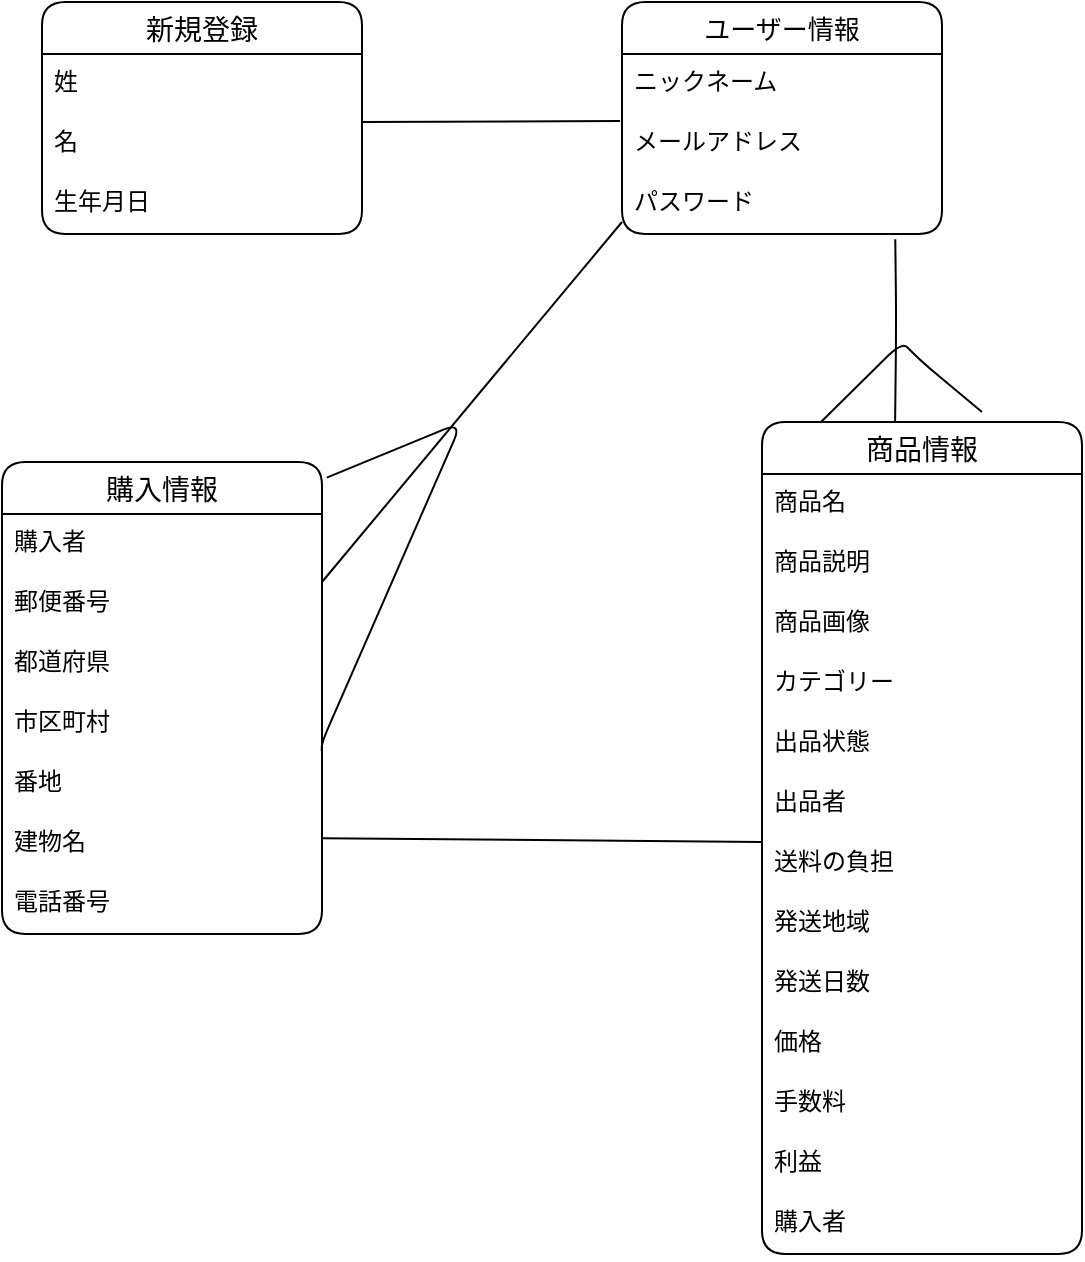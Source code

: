 <mxfile>
    <diagram id="9h7hrKx_j7E5iAnFVkUH" name="ページ1">
        <mxGraphModel dx="798" dy="503" grid="1" gridSize="10" guides="1" tooltips="1" connect="1" arrows="1" fold="1" page="1" pageScale="1" pageWidth="827" pageHeight="1169" math="0" shadow="0">
            <root>
                <mxCell id="0"/>
                <mxCell id="1" parent="0"/>
                <mxCell id="28" value="ユーザー情報" style="swimlane;fontStyle=0;childLayout=stackLayout;horizontal=1;startSize=26;horizontalStack=0;resizeParent=1;resizeParentMax=0;resizeLast=0;collapsible=1;marginBottom=0;align=center;fontSize=13;hachureGap=4;fontFamily=Architects Daughter;fontSource=https%3A%2F%2Ffonts.googleapis.com%2Fcss%3Ffamily%3DArchitects%2BDaughter;rounded=1;" parent="1" vertex="1">
                    <mxGeometry x="510" y="20" width="160" height="116" as="geometry">
                        <mxRectangle x="390" y="340" width="120" height="30" as="alternateBounds"/>
                    </mxGeometry>
                </mxCell>
                <mxCell id="29" value="ニックネーム " style="text;strokeColor=none;fillColor=none;spacingLeft=4;spacingRight=4;overflow=hidden;rotatable=0;points=[[0,0.5],[1,0.5]];portConstraint=eastwest;fontSize=12;hachureGap=4;fontFamily=Architects Daughter;fontSource=https%3A%2F%2Ffonts.googleapis.com%2Fcss%3Ffamily%3DArchitects%2BDaughter;rounded=1;" parent="28" vertex="1">
                    <mxGeometry y="26" width="160" height="30" as="geometry"/>
                </mxCell>
                <mxCell id="30" value="メールアドレス" style="text;strokeColor=none;fillColor=none;spacingLeft=4;spacingRight=4;overflow=hidden;rotatable=0;points=[[0,0.5],[1,0.5]];portConstraint=eastwest;fontSize=12;hachureGap=4;fontFamily=Architects Daughter;fontSource=https%3A%2F%2Ffonts.googleapis.com%2Fcss%3Ffamily%3DArchitects%2BDaughter;rounded=1;" parent="28" vertex="1">
                    <mxGeometry y="56" width="160" height="30" as="geometry"/>
                </mxCell>
                <mxCell id="31" value="パスワード" style="text;strokeColor=none;fillColor=none;spacingLeft=4;spacingRight=4;overflow=hidden;rotatable=0;points=[[0,0.5],[1,0.5]];portConstraint=eastwest;fontSize=12;hachureGap=4;fontFamily=Architects Daughter;fontSource=https%3A%2F%2Ffonts.googleapis.com%2Fcss%3Ffamily%3DArchitects%2BDaughter;rounded=1;" parent="28" vertex="1">
                    <mxGeometry y="86" width="160" height="30" as="geometry"/>
                </mxCell>
                <mxCell id="69" value="新規登録" style="swimlane;fontStyle=0;childLayout=stackLayout;horizontal=1;startSize=26;horizontalStack=0;resizeParent=1;resizeParentMax=0;resizeLast=0;collapsible=1;marginBottom=0;align=center;fontSize=14;rounded=1;" vertex="1" parent="1">
                    <mxGeometry x="220" y="20" width="160" height="116" as="geometry"/>
                </mxCell>
                <mxCell id="70" value="姓" style="text;strokeColor=none;fillColor=none;spacingLeft=4;spacingRight=4;overflow=hidden;rotatable=0;points=[[0,0.5],[1,0.5]];portConstraint=eastwest;fontSize=12;rounded=1;" vertex="1" parent="69">
                    <mxGeometry y="26" width="160" height="30" as="geometry"/>
                </mxCell>
                <mxCell id="71" value="名" style="text;strokeColor=none;fillColor=none;spacingLeft=4;spacingRight=4;overflow=hidden;rotatable=0;points=[[0,0.5],[1,0.5]];portConstraint=eastwest;fontSize=12;rounded=1;" vertex="1" parent="69">
                    <mxGeometry y="56" width="160" height="30" as="geometry"/>
                </mxCell>
                <mxCell id="72" value="生年月日" style="text;strokeColor=none;fillColor=none;spacingLeft=4;spacingRight=4;overflow=hidden;rotatable=0;points=[[0,0.5],[1,0.5]];portConstraint=eastwest;fontSize=12;rounded=1;" vertex="1" parent="69">
                    <mxGeometry y="86" width="160" height="30" as="geometry"/>
                </mxCell>
                <mxCell id="79" value="商品情報" style="swimlane;fontStyle=0;childLayout=stackLayout;horizontal=1;startSize=26;horizontalStack=0;resizeParent=1;resizeParentMax=0;resizeLast=0;collapsible=1;marginBottom=0;align=center;fontSize=14;rounded=1;" vertex="1" parent="1">
                    <mxGeometry x="580" y="230" width="160" height="416" as="geometry"/>
                </mxCell>
                <mxCell id="80" value="商品名" style="text;strokeColor=none;fillColor=none;spacingLeft=4;spacingRight=4;overflow=hidden;rotatable=0;points=[[0,0.5],[1,0.5]];portConstraint=eastwest;fontSize=12;rounded=1;" vertex="1" parent="79">
                    <mxGeometry y="26" width="160" height="30" as="geometry"/>
                </mxCell>
                <mxCell id="84" value="商品説明" style="text;strokeColor=none;fillColor=none;spacingLeft=4;spacingRight=4;overflow=hidden;rotatable=0;points=[[0,0.5],[1,0.5]];portConstraint=eastwest;fontSize=12;rounded=1;" vertex="1" parent="79">
                    <mxGeometry y="56" width="160" height="30" as="geometry"/>
                </mxCell>
                <mxCell id="92" value="商品画像" style="text;strokeColor=none;fillColor=none;spacingLeft=4;spacingRight=4;overflow=hidden;rotatable=0;points=[[0,0.5],[1,0.5]];portConstraint=eastwest;fontSize=12;rounded=1;" vertex="1" parent="79">
                    <mxGeometry y="86" width="160" height="30" as="geometry"/>
                </mxCell>
                <mxCell id="81" value="カテゴリー" style="text;strokeColor=none;fillColor=none;spacingLeft=4;spacingRight=4;overflow=hidden;rotatable=0;points=[[0,0.5],[1,0.5]];portConstraint=eastwest;fontSize=12;rounded=1;" vertex="1" parent="79">
                    <mxGeometry y="116" width="160" height="30" as="geometry"/>
                </mxCell>
                <mxCell id="82" value="出品状態" style="text;strokeColor=none;fillColor=none;spacingLeft=4;spacingRight=4;overflow=hidden;rotatable=0;points=[[0,0.5],[1,0.5]];portConstraint=eastwest;fontSize=12;rounded=1;" vertex="1" parent="79">
                    <mxGeometry y="146" width="160" height="30" as="geometry"/>
                </mxCell>
                <mxCell id="85" value="出品者" style="text;strokeColor=none;fillColor=none;spacingLeft=4;spacingRight=4;overflow=hidden;rotatable=0;points=[[0,0.5],[1,0.5]];portConstraint=eastwest;fontSize=12;rounded=1;" vertex="1" parent="79">
                    <mxGeometry y="176" width="160" height="30" as="geometry"/>
                </mxCell>
                <mxCell id="83" value="送料の負担" style="text;strokeColor=none;fillColor=none;spacingLeft=4;spacingRight=4;overflow=hidden;rotatable=0;points=[[0,0.5],[1,0.5]];portConstraint=eastwest;fontSize=12;rounded=1;" vertex="1" parent="79">
                    <mxGeometry y="206" width="160" height="30" as="geometry"/>
                </mxCell>
                <mxCell id="86" value="発送地域" style="text;strokeColor=none;fillColor=none;spacingLeft=4;spacingRight=4;overflow=hidden;rotatable=0;points=[[0,0.5],[1,0.5]];portConstraint=eastwest;fontSize=12;rounded=1;" vertex="1" parent="79">
                    <mxGeometry y="236" width="160" height="30" as="geometry"/>
                </mxCell>
                <mxCell id="87" value="発送日数" style="text;strokeColor=none;fillColor=none;spacingLeft=4;spacingRight=4;overflow=hidden;rotatable=0;points=[[0,0.5],[1,0.5]];portConstraint=eastwest;fontSize=12;rounded=1;" vertex="1" parent="79">
                    <mxGeometry y="266" width="160" height="30" as="geometry"/>
                </mxCell>
                <mxCell id="88" value="価格" style="text;strokeColor=none;fillColor=none;spacingLeft=4;spacingRight=4;overflow=hidden;rotatable=0;points=[[0,0.5],[1,0.5]];portConstraint=eastwest;fontSize=12;rounded=1;" vertex="1" parent="79">
                    <mxGeometry y="296" width="160" height="30" as="geometry"/>
                </mxCell>
                <mxCell id="90" value="手数料" style="text;strokeColor=none;fillColor=none;spacingLeft=4;spacingRight=4;overflow=hidden;rotatable=0;points=[[0,0.5],[1,0.5]];portConstraint=eastwest;fontSize=12;rounded=1;" vertex="1" parent="79">
                    <mxGeometry y="326" width="160" height="30" as="geometry"/>
                </mxCell>
                <mxCell id="91" value="利益" style="text;strokeColor=none;fillColor=none;spacingLeft=4;spacingRight=4;overflow=hidden;rotatable=0;points=[[0,0.5],[1,0.5]];portConstraint=eastwest;fontSize=12;rounded=1;" vertex="1" parent="79">
                    <mxGeometry y="356" width="160" height="30" as="geometry"/>
                </mxCell>
                <mxCell id="97" value="購入者" style="text;strokeColor=none;fillColor=none;spacingLeft=4;spacingRight=4;overflow=hidden;rotatable=0;points=[[0,0.5],[1,0.5]];portConstraint=eastwest;fontSize=12;rounded=1;" vertex="1" parent="79">
                    <mxGeometry y="386" width="160" height="30" as="geometry"/>
                </mxCell>
                <mxCell id="93" value="購入情報" style="swimlane;fontStyle=0;childLayout=stackLayout;horizontal=1;startSize=26;horizontalStack=0;resizeParent=1;resizeParentMax=0;resizeLast=0;collapsible=1;marginBottom=0;align=center;fontSize=14;rounded=1;" vertex="1" parent="1">
                    <mxGeometry x="200" y="250" width="160" height="236" as="geometry"/>
                </mxCell>
                <mxCell id="94" value="購入者" style="text;strokeColor=none;fillColor=none;spacingLeft=4;spacingRight=4;overflow=hidden;rotatable=0;points=[[0,0.5],[1,0.5]];portConstraint=eastwest;fontSize=12;rounded=1;" vertex="1" parent="93">
                    <mxGeometry y="26" width="160" height="30" as="geometry"/>
                </mxCell>
                <mxCell id="96" value="郵便番号" style="text;strokeColor=none;fillColor=none;spacingLeft=4;spacingRight=4;overflow=hidden;rotatable=0;points=[[0,0.5],[1,0.5]];portConstraint=eastwest;fontSize=12;rounded=1;" vertex="1" parent="93">
                    <mxGeometry y="56" width="160" height="30" as="geometry"/>
                </mxCell>
                <mxCell id="99" value="都道府県" style="text;strokeColor=none;fillColor=none;spacingLeft=4;spacingRight=4;overflow=hidden;rotatable=0;points=[[0,0.5],[1,0.5]];portConstraint=eastwest;fontSize=12;rounded=1;" vertex="1" parent="93">
                    <mxGeometry y="86" width="160" height="30" as="geometry"/>
                </mxCell>
                <mxCell id="100" value="市区町村" style="text;strokeColor=none;fillColor=none;spacingLeft=4;spacingRight=4;overflow=hidden;rotatable=0;points=[[0,0.5],[1,0.5]];portConstraint=eastwest;fontSize=12;rounded=1;" vertex="1" parent="93">
                    <mxGeometry y="116" width="160" height="30" as="geometry"/>
                </mxCell>
                <mxCell id="101" value="番地" style="text;strokeColor=none;fillColor=none;spacingLeft=4;spacingRight=4;overflow=hidden;rotatable=0;points=[[0,0.5],[1,0.5]];portConstraint=eastwest;fontSize=12;rounded=1;" vertex="1" parent="93">
                    <mxGeometry y="146" width="160" height="30" as="geometry"/>
                </mxCell>
                <mxCell id="102" value="建物名" style="text;strokeColor=none;fillColor=none;spacingLeft=4;spacingRight=4;overflow=hidden;rotatable=0;points=[[0,0.5],[1,0.5]];portConstraint=eastwest;fontSize=12;rounded=1;" vertex="1" parent="93">
                    <mxGeometry y="176" width="160" height="30" as="geometry"/>
                </mxCell>
                <mxCell id="103" value="電話番号" style="text;strokeColor=none;fillColor=none;spacingLeft=4;spacingRight=4;overflow=hidden;rotatable=0;points=[[0,0.5],[1,0.5]];portConstraint=eastwest;fontSize=12;rounded=1;" vertex="1" parent="93">
                    <mxGeometry y="206" width="160" height="30" as="geometry"/>
                </mxCell>
                <mxCell id="118" value="" style="endArrow=none;html=1;rounded=1;exitX=1.015;exitY=0.033;exitDx=0;exitDy=0;exitPerimeter=0;entryX=0.999;entryY=-0.05;entryDx=0;entryDy=0;entryPerimeter=0;" edge="1" parent="93" source="93" target="101">
                    <mxGeometry width="50" height="50" relative="1" as="geometry">
                        <mxPoint x="320" y="-110" as="sourcePoint"/>
                        <mxPoint x="170" y="70" as="targetPoint"/>
                        <Array as="points">
                            <mxPoint x="230" y="-20"/>
                            <mxPoint x="160" y="140"/>
                        </Array>
                    </mxGeometry>
                </mxCell>
                <mxCell id="112" value="" style="endArrow=none;html=1;rounded=1;exitX=-0.006;exitY=0.117;exitDx=0;exitDy=0;exitPerimeter=0;" edge="1" parent="1" source="30">
                    <mxGeometry width="50" height="50" relative="1" as="geometry">
                        <mxPoint x="470" y="90" as="sourcePoint"/>
                        <mxPoint x="380" y="80" as="targetPoint"/>
                        <Array as="points">
                            <mxPoint x="380" y="80"/>
                        </Array>
                    </mxGeometry>
                </mxCell>
                <mxCell id="115" value="" style="endArrow=none;html=1;rounded=1;entryX=0.854;entryY=1.089;entryDx=0;entryDy=0;entryPerimeter=0;exitX=0.416;exitY=-0.001;exitDx=0;exitDy=0;exitPerimeter=0;" edge="1" parent="1" source="79" target="31">
                    <mxGeometry width="50" height="50" relative="1" as="geometry">
                        <mxPoint x="470" y="120" as="sourcePoint"/>
                        <mxPoint x="520" y="70" as="targetPoint"/>
                        <Array as="points">
                            <mxPoint x="647" y="190"/>
                            <mxPoint x="647" y="170"/>
                        </Array>
                    </mxGeometry>
                </mxCell>
                <mxCell id="116" value="" style="endArrow=none;html=1;rounded=1;entryX=0.182;entryY=0.001;entryDx=0;entryDy=0;entryPerimeter=0;" edge="1" parent="1" target="79">
                    <mxGeometry width="50" height="50" relative="1" as="geometry">
                        <mxPoint x="690" y="225" as="sourcePoint"/>
                        <mxPoint x="656.64" y="148.67" as="targetPoint"/>
                        <Array as="points">
                            <mxPoint x="660" y="200"/>
                            <mxPoint x="650" y="190"/>
                        </Array>
                    </mxGeometry>
                </mxCell>
                <mxCell id="117" value="" style="endArrow=none;html=1;rounded=1;exitX=0;exitY=0.8;exitDx=0;exitDy=0;exitPerimeter=0;" edge="1" parent="1" source="31">
                    <mxGeometry width="50" height="50" relative="1" as="geometry">
                        <mxPoint x="519.04" y="89.51" as="sourcePoint"/>
                        <mxPoint x="360" y="310" as="targetPoint"/>
                        <Array as="points">
                            <mxPoint x="360" y="310"/>
                        </Array>
                    </mxGeometry>
                </mxCell>
                <mxCell id="119" value="" style="endArrow=none;html=1;rounded=1;" edge="1" parent="1">
                    <mxGeometry width="50" height="50" relative="1" as="geometry">
                        <mxPoint x="580" y="440" as="sourcePoint"/>
                        <mxPoint x="360" y="438.07" as="targetPoint"/>
                        <Array as="points">
                            <mxPoint x="360" y="438.07"/>
                        </Array>
                    </mxGeometry>
                </mxCell>
            </root>
        </mxGraphModel>
    </diagram>
</mxfile>